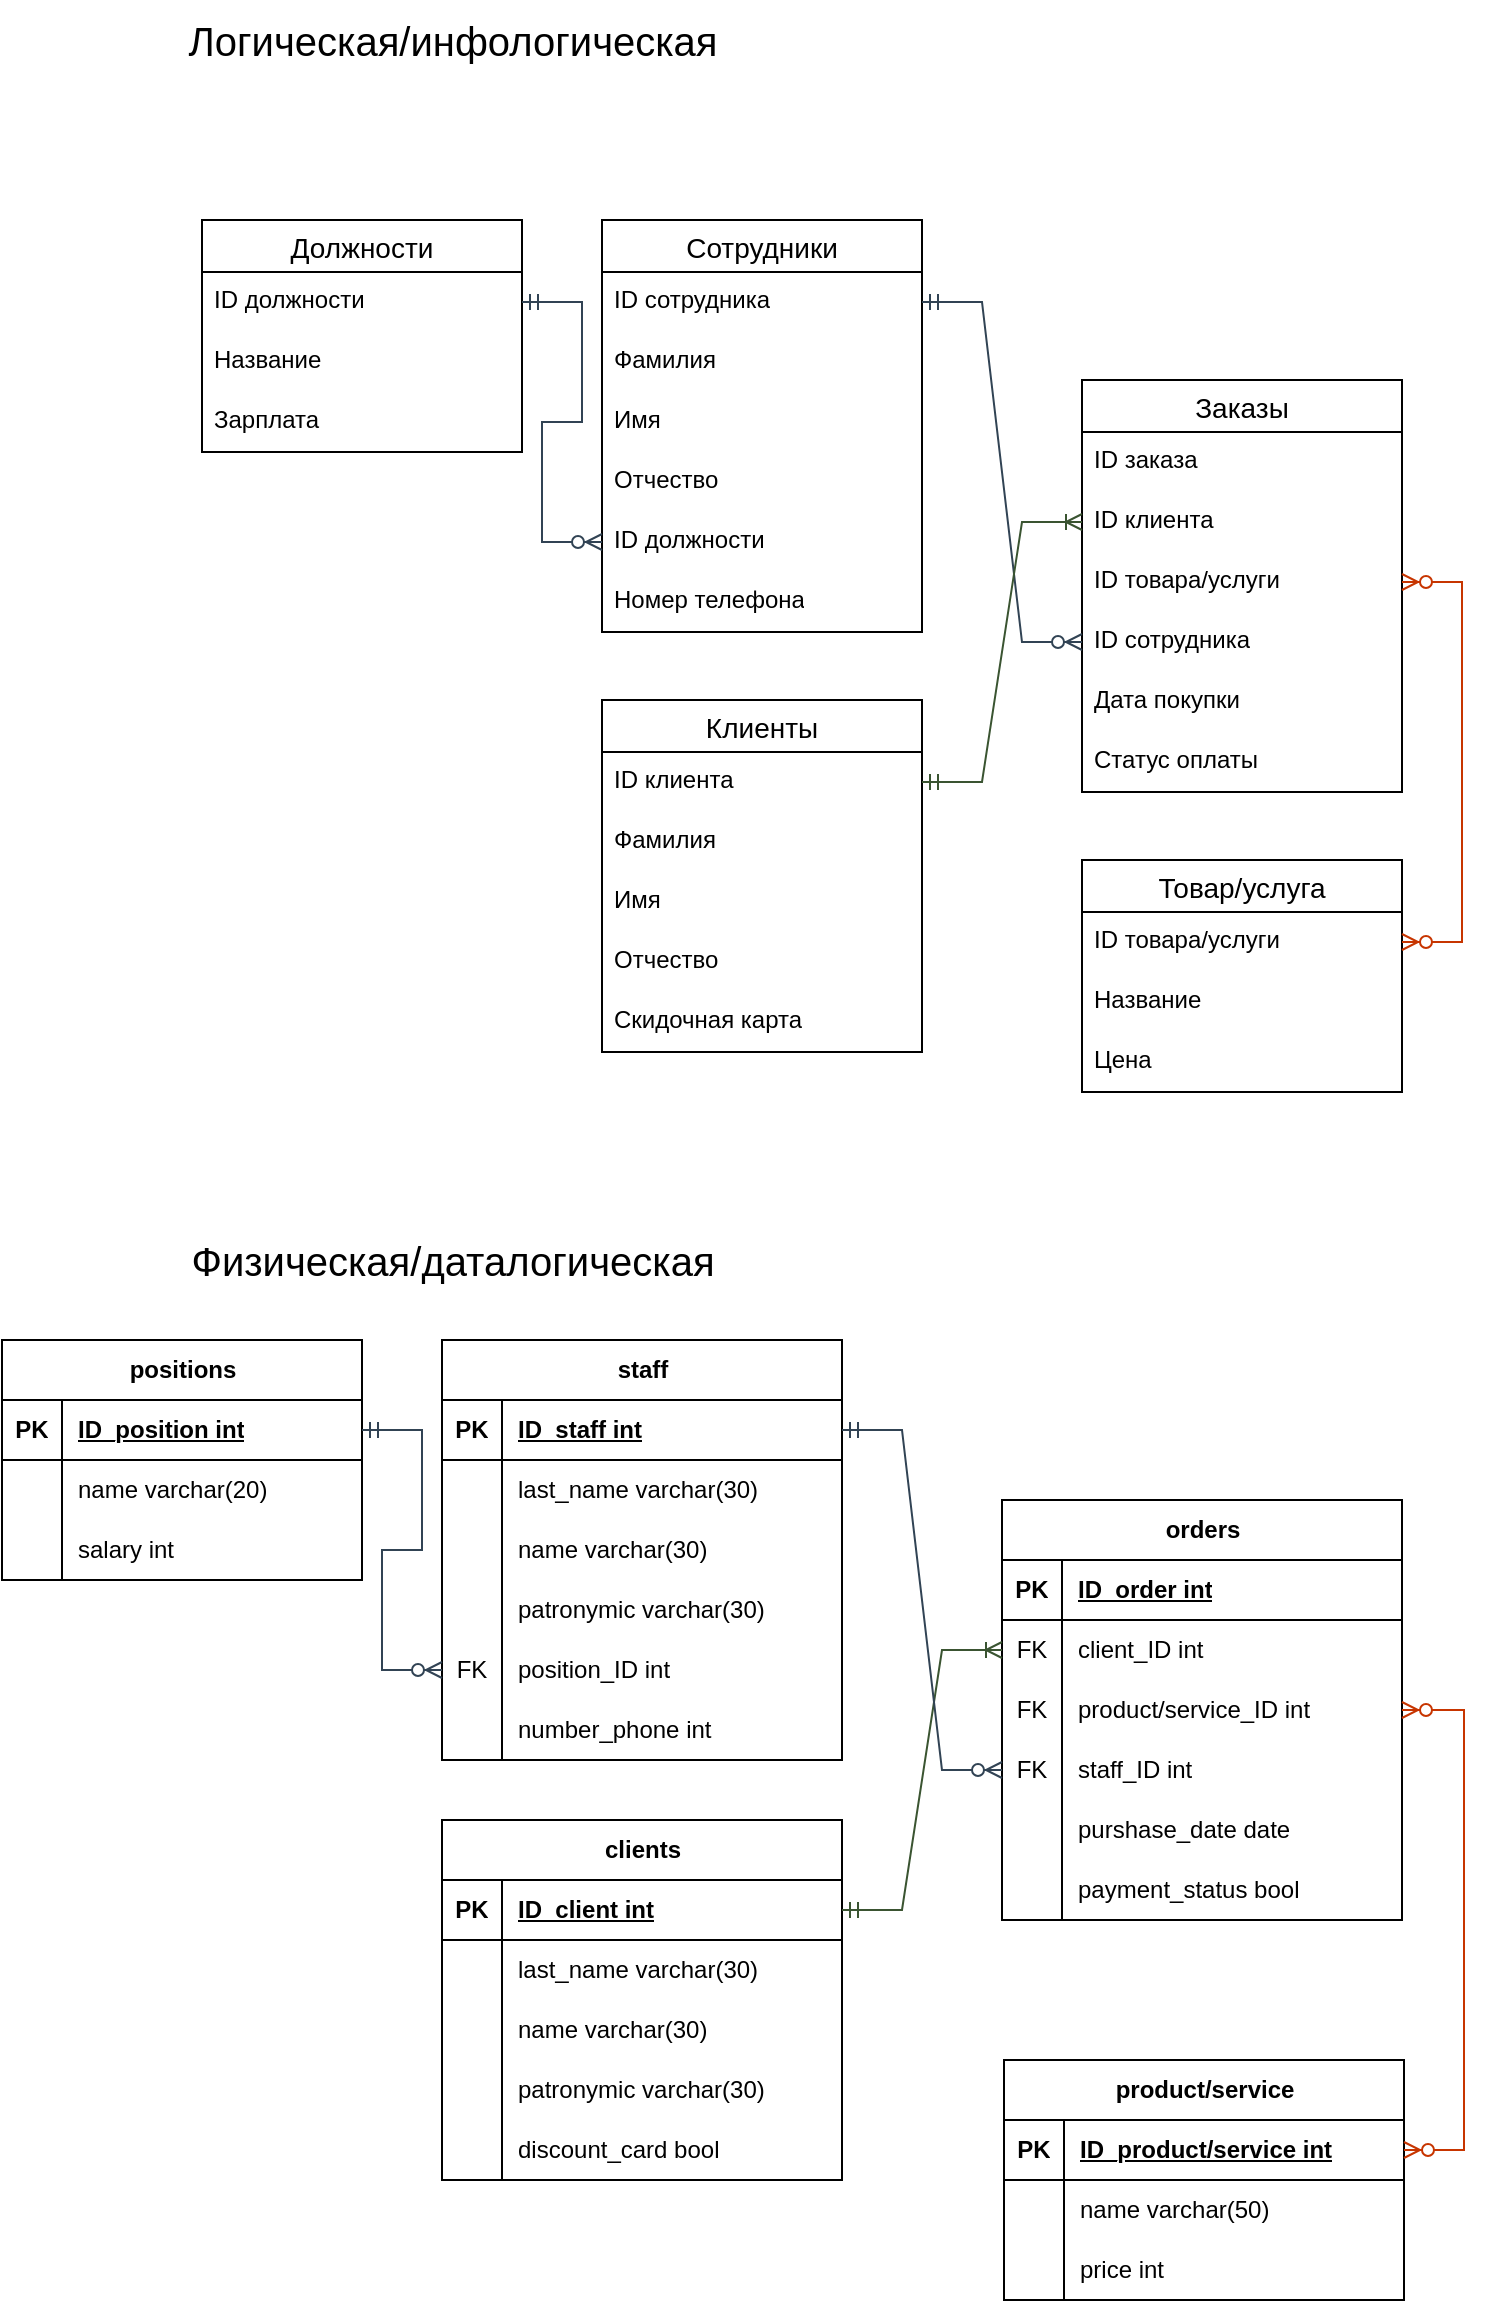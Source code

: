 <mxfile version="24.7.16">
  <diagram name="Page-1" id="aknqUPTrPCnCnSEEuUNC">
    <mxGraphModel dx="1584" dy="921" grid="1" gridSize="10" guides="1" tooltips="1" connect="1" arrows="1" fold="1" page="1" pageScale="1" pageWidth="850" pageHeight="1100" math="0" shadow="0">
      <root>
        <mxCell id="0" />
        <mxCell id="1" parent="0" />
        <mxCell id="eR3yb5-ymjAEDvF0LdHP-2" value="Логическая/инфологическая" style="text;html=1;align=center;verticalAlign=middle;resizable=0;points=[];autosize=1;strokeColor=none;fillColor=none;fontSize=20;" vertex="1" parent="1">
          <mxGeometry x="700" y="50" width="290" height="40" as="geometry" />
        </mxCell>
        <mxCell id="eR3yb5-ymjAEDvF0LdHP-8" value="Товар/услуга" style="swimlane;fontStyle=0;childLayout=stackLayout;horizontal=1;startSize=26;horizontalStack=0;resizeParent=1;resizeParentMax=0;resizeLast=0;collapsible=1;marginBottom=0;align=center;fontSize=14;" vertex="1" parent="1">
          <mxGeometry x="1160" y="480" width="160" height="116" as="geometry" />
        </mxCell>
        <mxCell id="eR3yb5-ymjAEDvF0LdHP-9" value="ID товара/услуги" style="text;strokeColor=none;fillColor=none;spacingLeft=4;spacingRight=4;overflow=hidden;rotatable=0;points=[[0,0.5],[1,0.5]];portConstraint=eastwest;fontSize=12;whiteSpace=wrap;html=1;" vertex="1" parent="eR3yb5-ymjAEDvF0LdHP-8">
          <mxGeometry y="26" width="160" height="30" as="geometry" />
        </mxCell>
        <mxCell id="eR3yb5-ymjAEDvF0LdHP-10" value="Название" style="text;strokeColor=none;fillColor=none;spacingLeft=4;spacingRight=4;overflow=hidden;rotatable=0;points=[[0,0.5],[1,0.5]];portConstraint=eastwest;fontSize=12;whiteSpace=wrap;html=1;" vertex="1" parent="eR3yb5-ymjAEDvF0LdHP-8">
          <mxGeometry y="56" width="160" height="30" as="geometry" />
        </mxCell>
        <mxCell id="eR3yb5-ymjAEDvF0LdHP-160" value="Цена" style="text;strokeColor=none;fillColor=none;spacingLeft=4;spacingRight=4;overflow=hidden;rotatable=0;points=[[0,0.5],[1,0.5]];portConstraint=eastwest;fontSize=12;whiteSpace=wrap;html=1;" vertex="1" parent="eR3yb5-ymjAEDvF0LdHP-8">
          <mxGeometry y="86" width="160" height="30" as="geometry" />
        </mxCell>
        <mxCell id="eR3yb5-ymjAEDvF0LdHP-14" value="Должности" style="swimlane;fontStyle=0;childLayout=stackLayout;horizontal=1;startSize=26;horizontalStack=0;resizeParent=1;resizeParentMax=0;resizeLast=0;collapsible=1;marginBottom=0;align=center;fontSize=14;" vertex="1" parent="1">
          <mxGeometry x="720" y="160" width="160" height="116" as="geometry" />
        </mxCell>
        <mxCell id="eR3yb5-ymjAEDvF0LdHP-15" value="ID должности" style="text;strokeColor=none;fillColor=none;spacingLeft=4;spacingRight=4;overflow=hidden;rotatable=0;points=[[0,0.5],[1,0.5]];portConstraint=eastwest;fontSize=12;whiteSpace=wrap;html=1;" vertex="1" parent="eR3yb5-ymjAEDvF0LdHP-14">
          <mxGeometry y="26" width="160" height="30" as="geometry" />
        </mxCell>
        <mxCell id="eR3yb5-ymjAEDvF0LdHP-16" value="Название" style="text;strokeColor=none;fillColor=none;spacingLeft=4;spacingRight=4;overflow=hidden;rotatable=0;points=[[0,0.5],[1,0.5]];portConstraint=eastwest;fontSize=12;whiteSpace=wrap;html=1;" vertex="1" parent="eR3yb5-ymjAEDvF0LdHP-14">
          <mxGeometry y="56" width="160" height="30" as="geometry" />
        </mxCell>
        <mxCell id="eR3yb5-ymjAEDvF0LdHP-17" value="Зарплата" style="text;strokeColor=none;fillColor=none;spacingLeft=4;spacingRight=4;overflow=hidden;rotatable=0;points=[[0,0.5],[1,0.5]];portConstraint=eastwest;fontSize=12;whiteSpace=wrap;html=1;" vertex="1" parent="eR3yb5-ymjAEDvF0LdHP-14">
          <mxGeometry y="86" width="160" height="30" as="geometry" />
        </mxCell>
        <mxCell id="eR3yb5-ymjAEDvF0LdHP-23" value="Сотрудники" style="swimlane;fontStyle=0;childLayout=stackLayout;horizontal=1;startSize=26;horizontalStack=0;resizeParent=1;resizeParentMax=0;resizeLast=0;collapsible=1;marginBottom=0;align=center;fontSize=14;" vertex="1" parent="1">
          <mxGeometry x="920" y="160" width="160" height="206" as="geometry" />
        </mxCell>
        <mxCell id="eR3yb5-ymjAEDvF0LdHP-24" value="ID сотрудника" style="text;strokeColor=none;fillColor=none;spacingLeft=4;spacingRight=4;overflow=hidden;rotatable=0;points=[[0,0.5],[1,0.5]];portConstraint=eastwest;fontSize=12;whiteSpace=wrap;html=1;" vertex="1" parent="eR3yb5-ymjAEDvF0LdHP-23">
          <mxGeometry y="26" width="160" height="30" as="geometry" />
        </mxCell>
        <mxCell id="eR3yb5-ymjAEDvF0LdHP-25" value="Фамилия" style="text;strokeColor=none;fillColor=none;spacingLeft=4;spacingRight=4;overflow=hidden;rotatable=0;points=[[0,0.5],[1,0.5]];portConstraint=eastwest;fontSize=12;whiteSpace=wrap;html=1;" vertex="1" parent="eR3yb5-ymjAEDvF0LdHP-23">
          <mxGeometry y="56" width="160" height="30" as="geometry" />
        </mxCell>
        <mxCell id="eR3yb5-ymjAEDvF0LdHP-26" value="Имя" style="text;strokeColor=none;fillColor=none;spacingLeft=4;spacingRight=4;overflow=hidden;rotatable=0;points=[[0,0.5],[1,0.5]];portConstraint=eastwest;fontSize=12;whiteSpace=wrap;html=1;" vertex="1" parent="eR3yb5-ymjAEDvF0LdHP-23">
          <mxGeometry y="86" width="160" height="30" as="geometry" />
        </mxCell>
        <mxCell id="eR3yb5-ymjAEDvF0LdHP-27" value="Отчество" style="text;strokeColor=none;fillColor=none;spacingLeft=4;spacingRight=4;overflow=hidden;rotatable=0;points=[[0,0.5],[1,0.5]];portConstraint=eastwest;fontSize=12;whiteSpace=wrap;html=1;" vertex="1" parent="eR3yb5-ymjAEDvF0LdHP-23">
          <mxGeometry y="116" width="160" height="30" as="geometry" />
        </mxCell>
        <mxCell id="eR3yb5-ymjAEDvF0LdHP-28" value="ID должности" style="text;strokeColor=none;fillColor=none;spacingLeft=4;spacingRight=4;overflow=hidden;rotatable=0;points=[[0,0.5],[1,0.5]];portConstraint=eastwest;fontSize=12;whiteSpace=wrap;html=1;" vertex="1" parent="eR3yb5-ymjAEDvF0LdHP-23">
          <mxGeometry y="146" width="160" height="30" as="geometry" />
        </mxCell>
        <mxCell id="eR3yb5-ymjAEDvF0LdHP-158" value="Номер телефона" style="text;strokeColor=none;fillColor=none;spacingLeft=4;spacingRight=4;overflow=hidden;rotatable=0;points=[[0,0.5],[1,0.5]];portConstraint=eastwest;fontSize=12;whiteSpace=wrap;html=1;" vertex="1" parent="eR3yb5-ymjAEDvF0LdHP-23">
          <mxGeometry y="176" width="160" height="30" as="geometry" />
        </mxCell>
        <mxCell id="eR3yb5-ymjAEDvF0LdHP-29" value="" style="edgeStyle=entityRelationEdgeStyle;fontSize=12;html=1;endArrow=ERzeroToMany;startArrow=ERmandOne;rounded=0;exitX=1;exitY=0.5;exitDx=0;exitDy=0;fillColor=#647687;strokeColor=#314354;" edge="1" parent="1" source="eR3yb5-ymjAEDvF0LdHP-15" target="eR3yb5-ymjAEDvF0LdHP-28">
          <mxGeometry width="100" height="100" relative="1" as="geometry">
            <mxPoint x="510" y="360" as="sourcePoint" />
            <mxPoint x="610" y="260" as="targetPoint" />
          </mxGeometry>
        </mxCell>
        <mxCell id="eR3yb5-ymjAEDvF0LdHP-30" value="Клиенты" style="swimlane;fontStyle=0;childLayout=stackLayout;horizontal=1;startSize=26;horizontalStack=0;resizeParent=1;resizeParentMax=0;resizeLast=0;collapsible=1;marginBottom=0;align=center;fontSize=14;" vertex="1" parent="1">
          <mxGeometry x="920" y="400" width="160" height="176" as="geometry" />
        </mxCell>
        <mxCell id="eR3yb5-ymjAEDvF0LdHP-31" value="ID клиента" style="text;strokeColor=none;fillColor=none;spacingLeft=4;spacingRight=4;overflow=hidden;rotatable=0;points=[[0,0.5],[1,0.5]];portConstraint=eastwest;fontSize=12;whiteSpace=wrap;html=1;" vertex="1" parent="eR3yb5-ymjAEDvF0LdHP-30">
          <mxGeometry y="26" width="160" height="30" as="geometry" />
        </mxCell>
        <mxCell id="eR3yb5-ymjAEDvF0LdHP-32" value="Фамилия" style="text;strokeColor=none;fillColor=none;spacingLeft=4;spacingRight=4;overflow=hidden;rotatable=0;points=[[0,0.5],[1,0.5]];portConstraint=eastwest;fontSize=12;whiteSpace=wrap;html=1;" vertex="1" parent="eR3yb5-ymjAEDvF0LdHP-30">
          <mxGeometry y="56" width="160" height="30" as="geometry" />
        </mxCell>
        <mxCell id="eR3yb5-ymjAEDvF0LdHP-33" value="Имя" style="text;strokeColor=none;fillColor=none;spacingLeft=4;spacingRight=4;overflow=hidden;rotatable=0;points=[[0,0.5],[1,0.5]];portConstraint=eastwest;fontSize=12;whiteSpace=wrap;html=1;" vertex="1" parent="eR3yb5-ymjAEDvF0LdHP-30">
          <mxGeometry y="86" width="160" height="30" as="geometry" />
        </mxCell>
        <mxCell id="eR3yb5-ymjAEDvF0LdHP-34" value="Отчество" style="text;strokeColor=none;fillColor=none;spacingLeft=4;spacingRight=4;overflow=hidden;rotatable=0;points=[[0,0.5],[1,0.5]];portConstraint=eastwest;fontSize=12;whiteSpace=wrap;html=1;" vertex="1" parent="eR3yb5-ymjAEDvF0LdHP-30">
          <mxGeometry y="116" width="160" height="30" as="geometry" />
        </mxCell>
        <mxCell id="eR3yb5-ymjAEDvF0LdHP-36" value="Скидочная карта" style="text;strokeColor=none;fillColor=none;spacingLeft=4;spacingRight=4;overflow=hidden;rotatable=0;points=[[0,0.5],[1,0.5]];portConstraint=eastwest;fontSize=12;whiteSpace=wrap;html=1;" vertex="1" parent="eR3yb5-ymjAEDvF0LdHP-30">
          <mxGeometry y="146" width="160" height="30" as="geometry" />
        </mxCell>
        <mxCell id="eR3yb5-ymjAEDvF0LdHP-38" value="Заказы" style="swimlane;fontStyle=0;childLayout=stackLayout;horizontal=1;startSize=26;horizontalStack=0;resizeParent=1;resizeParentMax=0;resizeLast=0;collapsible=1;marginBottom=0;align=center;fontSize=14;" vertex="1" parent="1">
          <mxGeometry x="1160" y="240" width="160" height="206" as="geometry" />
        </mxCell>
        <mxCell id="eR3yb5-ymjAEDvF0LdHP-39" value="ID заказа" style="text;strokeColor=none;fillColor=none;spacingLeft=4;spacingRight=4;overflow=hidden;rotatable=0;points=[[0,0.5],[1,0.5]];portConstraint=eastwest;fontSize=12;whiteSpace=wrap;html=1;" vertex="1" parent="eR3yb5-ymjAEDvF0LdHP-38">
          <mxGeometry y="26" width="160" height="30" as="geometry" />
        </mxCell>
        <mxCell id="eR3yb5-ymjAEDvF0LdHP-44" value="ID клиента" style="text;strokeColor=none;fillColor=none;spacingLeft=4;spacingRight=4;overflow=hidden;rotatable=0;points=[[0,0.5],[1,0.5]];portConstraint=eastwest;fontSize=12;whiteSpace=wrap;html=1;" vertex="1" parent="eR3yb5-ymjAEDvF0LdHP-38">
          <mxGeometry y="56" width="160" height="30" as="geometry" />
        </mxCell>
        <mxCell id="eR3yb5-ymjAEDvF0LdHP-40" value="ID товара/услуги" style="text;strokeColor=none;fillColor=none;spacingLeft=4;spacingRight=4;overflow=hidden;rotatable=0;points=[[0,0.5],[1,0.5]];portConstraint=eastwest;fontSize=12;whiteSpace=wrap;html=1;" vertex="1" parent="eR3yb5-ymjAEDvF0LdHP-38">
          <mxGeometry y="86" width="160" height="30" as="geometry" />
        </mxCell>
        <mxCell id="eR3yb5-ymjAEDvF0LdHP-43" value="ID сотрудника" style="text;strokeColor=none;fillColor=none;spacingLeft=4;spacingRight=4;overflow=hidden;rotatable=0;points=[[0,0.5],[1,0.5]];portConstraint=eastwest;fontSize=12;whiteSpace=wrap;html=1;" vertex="1" parent="eR3yb5-ymjAEDvF0LdHP-38">
          <mxGeometry y="116" width="160" height="30" as="geometry" />
        </mxCell>
        <mxCell id="eR3yb5-ymjAEDvF0LdHP-42" value="Дата покупки" style="text;strokeColor=none;fillColor=none;spacingLeft=4;spacingRight=4;overflow=hidden;rotatable=0;points=[[0,0.5],[1,0.5]];portConstraint=eastwest;fontSize=12;whiteSpace=wrap;html=1;" vertex="1" parent="eR3yb5-ymjAEDvF0LdHP-38">
          <mxGeometry y="146" width="160" height="30" as="geometry" />
        </mxCell>
        <mxCell id="eR3yb5-ymjAEDvF0LdHP-159" value="Статус оплаты" style="text;strokeColor=none;fillColor=none;spacingLeft=4;spacingRight=4;overflow=hidden;rotatable=0;points=[[0,0.5],[1,0.5]];portConstraint=eastwest;fontSize=12;whiteSpace=wrap;html=1;" vertex="1" parent="eR3yb5-ymjAEDvF0LdHP-38">
          <mxGeometry y="176" width="160" height="30" as="geometry" />
        </mxCell>
        <mxCell id="eR3yb5-ymjAEDvF0LdHP-45" value="" style="edgeStyle=entityRelationEdgeStyle;fontSize=12;html=1;endArrow=ERzeroToMany;startArrow=ERmandOne;rounded=0;fillColor=#647687;strokeColor=#314354;" edge="1" parent="1" source="eR3yb5-ymjAEDvF0LdHP-24" target="eR3yb5-ymjAEDvF0LdHP-43">
          <mxGeometry width="100" height="100" relative="1" as="geometry">
            <mxPoint x="750" y="230" as="sourcePoint" />
            <mxPoint x="810" y="290" as="targetPoint" />
          </mxGeometry>
        </mxCell>
        <mxCell id="eR3yb5-ymjAEDvF0LdHP-54" value="" style="edgeStyle=entityRelationEdgeStyle;fontSize=12;html=1;endArrow=ERoneToMany;startArrow=ERmandOne;rounded=0;fillColor=#6d8764;strokeColor=#3A5431;" edge="1" parent="1" source="eR3yb5-ymjAEDvF0LdHP-31" target="eR3yb5-ymjAEDvF0LdHP-44">
          <mxGeometry width="100" height="100" relative="1" as="geometry">
            <mxPoint x="1020" y="450" as="sourcePoint" />
            <mxPoint x="1130" y="360" as="targetPoint" />
            <Array as="points">
              <mxPoint x="1080" y="440" />
              <mxPoint x="1070" y="400" />
              <mxPoint x="1060" y="410" />
            </Array>
          </mxGeometry>
        </mxCell>
        <mxCell id="eR3yb5-ymjAEDvF0LdHP-55" value="" style="edgeStyle=entityRelationEdgeStyle;fontSize=12;html=1;endArrow=ERzeroToMany;endFill=1;startArrow=ERzeroToMany;rounded=0;fillColor=#fa6800;strokeColor=#C73500;" edge="1" parent="1" source="eR3yb5-ymjAEDvF0LdHP-9" target="eR3yb5-ymjAEDvF0LdHP-40">
          <mxGeometry width="100" height="100" relative="1" as="geometry">
            <mxPoint x="1280" y="436" as="sourcePoint" />
            <mxPoint x="1380" y="336" as="targetPoint" />
          </mxGeometry>
        </mxCell>
        <mxCell id="eR3yb5-ymjAEDvF0LdHP-56" value="Физическая/даталогическая" style="text;html=1;align=center;verticalAlign=middle;resizable=0;points=[];autosize=1;strokeColor=none;fillColor=none;fontSize=20;" vertex="1" parent="1">
          <mxGeometry x="700" y="660" width="290" height="40" as="geometry" />
        </mxCell>
        <mxCell id="eR3yb5-ymjAEDvF0LdHP-57" value="orders" style="shape=table;startSize=30;container=1;collapsible=1;childLayout=tableLayout;fixedRows=1;rowLines=0;fontStyle=1;align=center;resizeLast=1;html=1;" vertex="1" parent="1">
          <mxGeometry x="1120" y="800" width="200" height="210" as="geometry" />
        </mxCell>
        <mxCell id="eR3yb5-ymjAEDvF0LdHP-58" value="" style="shape=tableRow;horizontal=0;startSize=0;swimlaneHead=0;swimlaneBody=0;fillColor=none;collapsible=0;dropTarget=0;points=[[0,0.5],[1,0.5]];portConstraint=eastwest;top=0;left=0;right=0;bottom=1;" vertex="1" parent="eR3yb5-ymjAEDvF0LdHP-57">
          <mxGeometry y="30" width="200" height="30" as="geometry" />
        </mxCell>
        <mxCell id="eR3yb5-ymjAEDvF0LdHP-59" value="PK" style="shape=partialRectangle;connectable=0;fillColor=none;top=0;left=0;bottom=0;right=0;fontStyle=1;overflow=hidden;whiteSpace=wrap;html=1;" vertex="1" parent="eR3yb5-ymjAEDvF0LdHP-58">
          <mxGeometry width="30" height="30" as="geometry">
            <mxRectangle width="30" height="30" as="alternateBounds" />
          </mxGeometry>
        </mxCell>
        <mxCell id="eR3yb5-ymjAEDvF0LdHP-60" value="ID_order int" style="shape=partialRectangle;connectable=0;fillColor=none;top=0;left=0;bottom=0;right=0;align=left;spacingLeft=6;fontStyle=5;overflow=hidden;whiteSpace=wrap;html=1;" vertex="1" parent="eR3yb5-ymjAEDvF0LdHP-58">
          <mxGeometry x="30" width="170" height="30" as="geometry">
            <mxRectangle width="170" height="30" as="alternateBounds" />
          </mxGeometry>
        </mxCell>
        <mxCell id="eR3yb5-ymjAEDvF0LdHP-61" value="" style="shape=tableRow;horizontal=0;startSize=0;swimlaneHead=0;swimlaneBody=0;fillColor=none;collapsible=0;dropTarget=0;points=[[0,0.5],[1,0.5]];portConstraint=eastwest;top=0;left=0;right=0;bottom=0;" vertex="1" parent="eR3yb5-ymjAEDvF0LdHP-57">
          <mxGeometry y="60" width="200" height="30" as="geometry" />
        </mxCell>
        <mxCell id="eR3yb5-ymjAEDvF0LdHP-62" value="FK" style="shape=partialRectangle;connectable=0;fillColor=none;top=0;left=0;bottom=0;right=0;editable=1;overflow=hidden;whiteSpace=wrap;html=1;" vertex="1" parent="eR3yb5-ymjAEDvF0LdHP-61">
          <mxGeometry width="30" height="30" as="geometry">
            <mxRectangle width="30" height="30" as="alternateBounds" />
          </mxGeometry>
        </mxCell>
        <mxCell id="eR3yb5-ymjAEDvF0LdHP-63" value="client_ID int" style="shape=partialRectangle;connectable=0;fillColor=none;top=0;left=0;bottom=0;right=0;align=left;spacingLeft=6;overflow=hidden;whiteSpace=wrap;html=1;" vertex="1" parent="eR3yb5-ymjAEDvF0LdHP-61">
          <mxGeometry x="30" width="170" height="30" as="geometry">
            <mxRectangle width="170" height="30" as="alternateBounds" />
          </mxGeometry>
        </mxCell>
        <mxCell id="eR3yb5-ymjAEDvF0LdHP-76" value="" style="shape=tableRow;horizontal=0;startSize=0;swimlaneHead=0;swimlaneBody=0;fillColor=none;collapsible=0;dropTarget=0;points=[[0,0.5],[1,0.5]];portConstraint=eastwest;top=0;left=0;right=0;bottom=0;" vertex="1" parent="eR3yb5-ymjAEDvF0LdHP-57">
          <mxGeometry y="90" width="200" height="30" as="geometry" />
        </mxCell>
        <mxCell id="eR3yb5-ymjAEDvF0LdHP-77" value="FK" style="shape=partialRectangle;connectable=0;fillColor=none;top=0;left=0;bottom=0;right=0;editable=1;overflow=hidden;whiteSpace=wrap;html=1;" vertex="1" parent="eR3yb5-ymjAEDvF0LdHP-76">
          <mxGeometry width="30" height="30" as="geometry">
            <mxRectangle width="30" height="30" as="alternateBounds" />
          </mxGeometry>
        </mxCell>
        <mxCell id="eR3yb5-ymjAEDvF0LdHP-78" value="product/service_ID int" style="shape=partialRectangle;connectable=0;fillColor=none;top=0;left=0;bottom=0;right=0;align=left;spacingLeft=6;overflow=hidden;whiteSpace=wrap;html=1;" vertex="1" parent="eR3yb5-ymjAEDvF0LdHP-76">
          <mxGeometry x="30" width="170" height="30" as="geometry">
            <mxRectangle width="170" height="30" as="alternateBounds" />
          </mxGeometry>
        </mxCell>
        <mxCell id="eR3yb5-ymjAEDvF0LdHP-64" value="" style="shape=tableRow;horizontal=0;startSize=0;swimlaneHead=0;swimlaneBody=0;fillColor=none;collapsible=0;dropTarget=0;points=[[0,0.5],[1,0.5]];portConstraint=eastwest;top=0;left=0;right=0;bottom=0;" vertex="1" parent="eR3yb5-ymjAEDvF0LdHP-57">
          <mxGeometry y="120" width="200" height="30" as="geometry" />
        </mxCell>
        <mxCell id="eR3yb5-ymjAEDvF0LdHP-65" value="FK" style="shape=partialRectangle;connectable=0;fillColor=none;top=0;left=0;bottom=0;right=0;editable=1;overflow=hidden;whiteSpace=wrap;html=1;" vertex="1" parent="eR3yb5-ymjAEDvF0LdHP-64">
          <mxGeometry width="30" height="30" as="geometry">
            <mxRectangle width="30" height="30" as="alternateBounds" />
          </mxGeometry>
        </mxCell>
        <mxCell id="eR3yb5-ymjAEDvF0LdHP-66" value="staff_ID int" style="shape=partialRectangle;connectable=0;fillColor=none;top=0;left=0;bottom=0;right=0;align=left;spacingLeft=6;overflow=hidden;whiteSpace=wrap;html=1;" vertex="1" parent="eR3yb5-ymjAEDvF0LdHP-64">
          <mxGeometry x="30" width="170" height="30" as="geometry">
            <mxRectangle width="170" height="30" as="alternateBounds" />
          </mxGeometry>
        </mxCell>
        <mxCell id="eR3yb5-ymjAEDvF0LdHP-67" value="" style="shape=tableRow;horizontal=0;startSize=0;swimlaneHead=0;swimlaneBody=0;fillColor=none;collapsible=0;dropTarget=0;points=[[0,0.5],[1,0.5]];portConstraint=eastwest;top=0;left=0;right=0;bottom=0;" vertex="1" parent="eR3yb5-ymjAEDvF0LdHP-57">
          <mxGeometry y="150" width="200" height="30" as="geometry" />
        </mxCell>
        <mxCell id="eR3yb5-ymjAEDvF0LdHP-68" value="" style="shape=partialRectangle;connectable=0;fillColor=none;top=0;left=0;bottom=0;right=0;editable=1;overflow=hidden;whiteSpace=wrap;html=1;" vertex="1" parent="eR3yb5-ymjAEDvF0LdHP-67">
          <mxGeometry width="30" height="30" as="geometry">
            <mxRectangle width="30" height="30" as="alternateBounds" />
          </mxGeometry>
        </mxCell>
        <mxCell id="eR3yb5-ymjAEDvF0LdHP-69" value="purshase_date date" style="shape=partialRectangle;connectable=0;fillColor=none;top=0;left=0;bottom=0;right=0;align=left;spacingLeft=6;overflow=hidden;whiteSpace=wrap;html=1;" vertex="1" parent="eR3yb5-ymjAEDvF0LdHP-67">
          <mxGeometry x="30" width="170" height="30" as="geometry">
            <mxRectangle width="170" height="30" as="alternateBounds" />
          </mxGeometry>
        </mxCell>
        <mxCell id="eR3yb5-ymjAEDvF0LdHP-70" value="" style="shape=tableRow;horizontal=0;startSize=0;swimlaneHead=0;swimlaneBody=0;fillColor=none;collapsible=0;dropTarget=0;points=[[0,0.5],[1,0.5]];portConstraint=eastwest;top=0;left=0;right=0;bottom=0;" vertex="1" parent="eR3yb5-ymjAEDvF0LdHP-57">
          <mxGeometry y="180" width="200" height="30" as="geometry" />
        </mxCell>
        <mxCell id="eR3yb5-ymjAEDvF0LdHP-71" value="" style="shape=partialRectangle;connectable=0;fillColor=none;top=0;left=0;bottom=0;right=0;editable=1;overflow=hidden;whiteSpace=wrap;html=1;" vertex="1" parent="eR3yb5-ymjAEDvF0LdHP-70">
          <mxGeometry width="30" height="30" as="geometry">
            <mxRectangle width="30" height="30" as="alternateBounds" />
          </mxGeometry>
        </mxCell>
        <mxCell id="eR3yb5-ymjAEDvF0LdHP-72" value="payment_status bool" style="shape=partialRectangle;connectable=0;fillColor=none;top=0;left=0;bottom=0;right=0;align=left;spacingLeft=6;overflow=hidden;whiteSpace=wrap;html=1;" vertex="1" parent="eR3yb5-ymjAEDvF0LdHP-70">
          <mxGeometry x="30" width="170" height="30" as="geometry">
            <mxRectangle width="170" height="30" as="alternateBounds" />
          </mxGeometry>
        </mxCell>
        <mxCell id="eR3yb5-ymjAEDvF0LdHP-79" value="product/service" style="shape=table;startSize=30;container=1;collapsible=1;childLayout=tableLayout;fixedRows=1;rowLines=0;fontStyle=1;align=center;resizeLast=1;html=1;" vertex="1" parent="1">
          <mxGeometry x="1121" y="1080" width="200" height="120" as="geometry" />
        </mxCell>
        <mxCell id="eR3yb5-ymjAEDvF0LdHP-80" value="" style="shape=tableRow;horizontal=0;startSize=0;swimlaneHead=0;swimlaneBody=0;fillColor=none;collapsible=0;dropTarget=0;points=[[0,0.5],[1,0.5]];portConstraint=eastwest;top=0;left=0;right=0;bottom=1;" vertex="1" parent="eR3yb5-ymjAEDvF0LdHP-79">
          <mxGeometry y="30" width="200" height="30" as="geometry" />
        </mxCell>
        <mxCell id="eR3yb5-ymjAEDvF0LdHP-81" value="PK" style="shape=partialRectangle;connectable=0;fillColor=none;top=0;left=0;bottom=0;right=0;fontStyle=1;overflow=hidden;whiteSpace=wrap;html=1;" vertex="1" parent="eR3yb5-ymjAEDvF0LdHP-80">
          <mxGeometry width="30" height="30" as="geometry">
            <mxRectangle width="30" height="30" as="alternateBounds" />
          </mxGeometry>
        </mxCell>
        <mxCell id="eR3yb5-ymjAEDvF0LdHP-82" value="ID_product/service int" style="shape=partialRectangle;connectable=0;fillColor=none;top=0;left=0;bottom=0;right=0;align=left;spacingLeft=6;fontStyle=5;overflow=hidden;whiteSpace=wrap;html=1;" vertex="1" parent="eR3yb5-ymjAEDvF0LdHP-80">
          <mxGeometry x="30" width="170" height="30" as="geometry">
            <mxRectangle width="170" height="30" as="alternateBounds" />
          </mxGeometry>
        </mxCell>
        <mxCell id="eR3yb5-ymjAEDvF0LdHP-83" value="" style="shape=tableRow;horizontal=0;startSize=0;swimlaneHead=0;swimlaneBody=0;fillColor=none;collapsible=0;dropTarget=0;points=[[0,0.5],[1,0.5]];portConstraint=eastwest;top=0;left=0;right=0;bottom=0;" vertex="1" parent="eR3yb5-ymjAEDvF0LdHP-79">
          <mxGeometry y="60" width="200" height="30" as="geometry" />
        </mxCell>
        <mxCell id="eR3yb5-ymjAEDvF0LdHP-84" value="" style="shape=partialRectangle;connectable=0;fillColor=none;top=0;left=0;bottom=0;right=0;editable=1;overflow=hidden;whiteSpace=wrap;html=1;" vertex="1" parent="eR3yb5-ymjAEDvF0LdHP-83">
          <mxGeometry width="30" height="30" as="geometry">
            <mxRectangle width="30" height="30" as="alternateBounds" />
          </mxGeometry>
        </mxCell>
        <mxCell id="eR3yb5-ymjAEDvF0LdHP-85" value="name varchar(50)" style="shape=partialRectangle;connectable=0;fillColor=none;top=0;left=0;bottom=0;right=0;align=left;spacingLeft=6;overflow=hidden;whiteSpace=wrap;html=1;" vertex="1" parent="eR3yb5-ymjAEDvF0LdHP-83">
          <mxGeometry x="30" width="170" height="30" as="geometry">
            <mxRectangle width="170" height="30" as="alternateBounds" />
          </mxGeometry>
        </mxCell>
        <mxCell id="eR3yb5-ymjAEDvF0LdHP-168" value="" style="shape=tableRow;horizontal=0;startSize=0;swimlaneHead=0;swimlaneBody=0;fillColor=none;collapsible=0;dropTarget=0;points=[[0,0.5],[1,0.5]];portConstraint=eastwest;top=0;left=0;right=0;bottom=0;" vertex="1" parent="eR3yb5-ymjAEDvF0LdHP-79">
          <mxGeometry y="90" width="200" height="30" as="geometry" />
        </mxCell>
        <mxCell id="eR3yb5-ymjAEDvF0LdHP-169" value="" style="shape=partialRectangle;connectable=0;fillColor=none;top=0;left=0;bottom=0;right=0;editable=1;overflow=hidden;whiteSpace=wrap;html=1;" vertex="1" parent="eR3yb5-ymjAEDvF0LdHP-168">
          <mxGeometry width="30" height="30" as="geometry">
            <mxRectangle width="30" height="30" as="alternateBounds" />
          </mxGeometry>
        </mxCell>
        <mxCell id="eR3yb5-ymjAEDvF0LdHP-170" value="price int" style="shape=partialRectangle;connectable=0;fillColor=none;top=0;left=0;bottom=0;right=0;align=left;spacingLeft=6;overflow=hidden;whiteSpace=wrap;html=1;" vertex="1" parent="eR3yb5-ymjAEDvF0LdHP-168">
          <mxGeometry x="30" width="170" height="30" as="geometry">
            <mxRectangle width="170" height="30" as="alternateBounds" />
          </mxGeometry>
        </mxCell>
        <mxCell id="eR3yb5-ymjAEDvF0LdHP-92" value="staff" style="shape=table;startSize=30;container=1;collapsible=1;childLayout=tableLayout;fixedRows=1;rowLines=0;fontStyle=1;align=center;resizeLast=1;html=1;" vertex="1" parent="1">
          <mxGeometry x="840" y="720" width="200" height="210" as="geometry" />
        </mxCell>
        <mxCell id="eR3yb5-ymjAEDvF0LdHP-93" value="" style="shape=tableRow;horizontal=0;startSize=0;swimlaneHead=0;swimlaneBody=0;fillColor=none;collapsible=0;dropTarget=0;points=[[0,0.5],[1,0.5]];portConstraint=eastwest;top=0;left=0;right=0;bottom=1;" vertex="1" parent="eR3yb5-ymjAEDvF0LdHP-92">
          <mxGeometry y="30" width="200" height="30" as="geometry" />
        </mxCell>
        <mxCell id="eR3yb5-ymjAEDvF0LdHP-94" value="PK" style="shape=partialRectangle;connectable=0;fillColor=none;top=0;left=0;bottom=0;right=0;fontStyle=1;overflow=hidden;whiteSpace=wrap;html=1;" vertex="1" parent="eR3yb5-ymjAEDvF0LdHP-93">
          <mxGeometry width="30" height="30" as="geometry">
            <mxRectangle width="30" height="30" as="alternateBounds" />
          </mxGeometry>
        </mxCell>
        <mxCell id="eR3yb5-ymjAEDvF0LdHP-95" value="ID_staff int" style="shape=partialRectangle;connectable=0;fillColor=none;top=0;left=0;bottom=0;right=0;align=left;spacingLeft=6;fontStyle=5;overflow=hidden;whiteSpace=wrap;html=1;" vertex="1" parent="eR3yb5-ymjAEDvF0LdHP-93">
          <mxGeometry x="30" width="170" height="30" as="geometry">
            <mxRectangle width="170" height="30" as="alternateBounds" />
          </mxGeometry>
        </mxCell>
        <mxCell id="eR3yb5-ymjAEDvF0LdHP-96" value="" style="shape=tableRow;horizontal=0;startSize=0;swimlaneHead=0;swimlaneBody=0;fillColor=none;collapsible=0;dropTarget=0;points=[[0,0.5],[1,0.5]];portConstraint=eastwest;top=0;left=0;right=0;bottom=0;" vertex="1" parent="eR3yb5-ymjAEDvF0LdHP-92">
          <mxGeometry y="60" width="200" height="30" as="geometry" />
        </mxCell>
        <mxCell id="eR3yb5-ymjAEDvF0LdHP-97" value="" style="shape=partialRectangle;connectable=0;fillColor=none;top=0;left=0;bottom=0;right=0;editable=1;overflow=hidden;whiteSpace=wrap;html=1;" vertex="1" parent="eR3yb5-ymjAEDvF0LdHP-96">
          <mxGeometry width="30" height="30" as="geometry">
            <mxRectangle width="30" height="30" as="alternateBounds" />
          </mxGeometry>
        </mxCell>
        <mxCell id="eR3yb5-ymjAEDvF0LdHP-98" value="last_name varchar(30)" style="shape=partialRectangle;connectable=0;fillColor=none;top=0;left=0;bottom=0;right=0;align=left;spacingLeft=6;overflow=hidden;whiteSpace=wrap;html=1;" vertex="1" parent="eR3yb5-ymjAEDvF0LdHP-96">
          <mxGeometry x="30" width="170" height="30" as="geometry">
            <mxRectangle width="170" height="30" as="alternateBounds" />
          </mxGeometry>
        </mxCell>
        <mxCell id="eR3yb5-ymjAEDvF0LdHP-99" value="" style="shape=tableRow;horizontal=0;startSize=0;swimlaneHead=0;swimlaneBody=0;fillColor=none;collapsible=0;dropTarget=0;points=[[0,0.5],[1,0.5]];portConstraint=eastwest;top=0;left=0;right=0;bottom=0;" vertex="1" parent="eR3yb5-ymjAEDvF0LdHP-92">
          <mxGeometry y="90" width="200" height="30" as="geometry" />
        </mxCell>
        <mxCell id="eR3yb5-ymjAEDvF0LdHP-100" value="" style="shape=partialRectangle;connectable=0;fillColor=none;top=0;left=0;bottom=0;right=0;editable=1;overflow=hidden;whiteSpace=wrap;html=1;" vertex="1" parent="eR3yb5-ymjAEDvF0LdHP-99">
          <mxGeometry width="30" height="30" as="geometry">
            <mxRectangle width="30" height="30" as="alternateBounds" />
          </mxGeometry>
        </mxCell>
        <mxCell id="eR3yb5-ymjAEDvF0LdHP-101" value="name varchar(30)" style="shape=partialRectangle;connectable=0;fillColor=none;top=0;left=0;bottom=0;right=0;align=left;spacingLeft=6;overflow=hidden;whiteSpace=wrap;html=1;" vertex="1" parent="eR3yb5-ymjAEDvF0LdHP-99">
          <mxGeometry x="30" width="170" height="30" as="geometry">
            <mxRectangle width="170" height="30" as="alternateBounds" />
          </mxGeometry>
        </mxCell>
        <mxCell id="eR3yb5-ymjAEDvF0LdHP-102" value="" style="shape=tableRow;horizontal=0;startSize=0;swimlaneHead=0;swimlaneBody=0;fillColor=none;collapsible=0;dropTarget=0;points=[[0,0.5],[1,0.5]];portConstraint=eastwest;top=0;left=0;right=0;bottom=0;" vertex="1" parent="eR3yb5-ymjAEDvF0LdHP-92">
          <mxGeometry y="120" width="200" height="30" as="geometry" />
        </mxCell>
        <mxCell id="eR3yb5-ymjAEDvF0LdHP-103" value="" style="shape=partialRectangle;connectable=0;fillColor=none;top=0;left=0;bottom=0;right=0;editable=1;overflow=hidden;whiteSpace=wrap;html=1;" vertex="1" parent="eR3yb5-ymjAEDvF0LdHP-102">
          <mxGeometry width="30" height="30" as="geometry">
            <mxRectangle width="30" height="30" as="alternateBounds" />
          </mxGeometry>
        </mxCell>
        <mxCell id="eR3yb5-ymjAEDvF0LdHP-104" value="patronymic varchar(30)" style="shape=partialRectangle;connectable=0;fillColor=none;top=0;left=0;bottom=0;right=0;align=left;spacingLeft=6;overflow=hidden;whiteSpace=wrap;html=1;" vertex="1" parent="eR3yb5-ymjAEDvF0LdHP-102">
          <mxGeometry x="30" width="170" height="30" as="geometry">
            <mxRectangle width="170" height="30" as="alternateBounds" />
          </mxGeometry>
        </mxCell>
        <mxCell id="eR3yb5-ymjAEDvF0LdHP-118" value="" style="shape=tableRow;horizontal=0;startSize=0;swimlaneHead=0;swimlaneBody=0;fillColor=none;collapsible=0;dropTarget=0;points=[[0,0.5],[1,0.5]];portConstraint=eastwest;top=0;left=0;right=0;bottom=0;" vertex="1" parent="eR3yb5-ymjAEDvF0LdHP-92">
          <mxGeometry y="150" width="200" height="30" as="geometry" />
        </mxCell>
        <mxCell id="eR3yb5-ymjAEDvF0LdHP-119" value="FK" style="shape=partialRectangle;connectable=0;fillColor=none;top=0;left=0;bottom=0;right=0;editable=1;overflow=hidden;whiteSpace=wrap;html=1;" vertex="1" parent="eR3yb5-ymjAEDvF0LdHP-118">
          <mxGeometry width="30" height="30" as="geometry">
            <mxRectangle width="30" height="30" as="alternateBounds" />
          </mxGeometry>
        </mxCell>
        <mxCell id="eR3yb5-ymjAEDvF0LdHP-120" value="position_ID int" style="shape=partialRectangle;connectable=0;fillColor=none;top=0;left=0;bottom=0;right=0;align=left;spacingLeft=6;overflow=hidden;whiteSpace=wrap;html=1;" vertex="1" parent="eR3yb5-ymjAEDvF0LdHP-118">
          <mxGeometry x="30" width="170" height="30" as="geometry">
            <mxRectangle width="170" height="30" as="alternateBounds" />
          </mxGeometry>
        </mxCell>
        <mxCell id="eR3yb5-ymjAEDvF0LdHP-171" value="" style="shape=tableRow;horizontal=0;startSize=0;swimlaneHead=0;swimlaneBody=0;fillColor=none;collapsible=0;dropTarget=0;points=[[0,0.5],[1,0.5]];portConstraint=eastwest;top=0;left=0;right=0;bottom=0;" vertex="1" parent="eR3yb5-ymjAEDvF0LdHP-92">
          <mxGeometry y="180" width="200" height="30" as="geometry" />
        </mxCell>
        <mxCell id="eR3yb5-ymjAEDvF0LdHP-172" value="" style="shape=partialRectangle;connectable=0;fillColor=none;top=0;left=0;bottom=0;right=0;editable=1;overflow=hidden;whiteSpace=wrap;html=1;" vertex="1" parent="eR3yb5-ymjAEDvF0LdHP-171">
          <mxGeometry width="30" height="30" as="geometry">
            <mxRectangle width="30" height="30" as="alternateBounds" />
          </mxGeometry>
        </mxCell>
        <mxCell id="eR3yb5-ymjAEDvF0LdHP-173" value="number_phone int" style="shape=partialRectangle;connectable=0;fillColor=none;top=0;left=0;bottom=0;right=0;align=left;spacingLeft=6;overflow=hidden;whiteSpace=wrap;html=1;" vertex="1" parent="eR3yb5-ymjAEDvF0LdHP-171">
          <mxGeometry x="30" width="170" height="30" as="geometry">
            <mxRectangle width="170" height="30" as="alternateBounds" />
          </mxGeometry>
        </mxCell>
        <mxCell id="eR3yb5-ymjAEDvF0LdHP-121" value="clients" style="shape=table;startSize=30;container=1;collapsible=1;childLayout=tableLayout;fixedRows=1;rowLines=0;fontStyle=1;align=center;resizeLast=1;html=1;" vertex="1" parent="1">
          <mxGeometry x="840" y="960" width="200" height="180" as="geometry" />
        </mxCell>
        <mxCell id="eR3yb5-ymjAEDvF0LdHP-122" value="" style="shape=tableRow;horizontal=0;startSize=0;swimlaneHead=0;swimlaneBody=0;fillColor=none;collapsible=0;dropTarget=0;points=[[0,0.5],[1,0.5]];portConstraint=eastwest;top=0;left=0;right=0;bottom=1;" vertex="1" parent="eR3yb5-ymjAEDvF0LdHP-121">
          <mxGeometry y="30" width="200" height="30" as="geometry" />
        </mxCell>
        <mxCell id="eR3yb5-ymjAEDvF0LdHP-123" value="PK" style="shape=partialRectangle;connectable=0;fillColor=none;top=0;left=0;bottom=0;right=0;fontStyle=1;overflow=hidden;whiteSpace=wrap;html=1;" vertex="1" parent="eR3yb5-ymjAEDvF0LdHP-122">
          <mxGeometry width="30" height="30" as="geometry">
            <mxRectangle width="30" height="30" as="alternateBounds" />
          </mxGeometry>
        </mxCell>
        <mxCell id="eR3yb5-ymjAEDvF0LdHP-124" value="ID_client int" style="shape=partialRectangle;connectable=0;fillColor=none;top=0;left=0;bottom=0;right=0;align=left;spacingLeft=6;fontStyle=5;overflow=hidden;whiteSpace=wrap;html=1;" vertex="1" parent="eR3yb5-ymjAEDvF0LdHP-122">
          <mxGeometry x="30" width="170" height="30" as="geometry">
            <mxRectangle width="170" height="30" as="alternateBounds" />
          </mxGeometry>
        </mxCell>
        <mxCell id="eR3yb5-ymjAEDvF0LdHP-125" value="" style="shape=tableRow;horizontal=0;startSize=0;swimlaneHead=0;swimlaneBody=0;fillColor=none;collapsible=0;dropTarget=0;points=[[0,0.5],[1,0.5]];portConstraint=eastwest;top=0;left=0;right=0;bottom=0;" vertex="1" parent="eR3yb5-ymjAEDvF0LdHP-121">
          <mxGeometry y="60" width="200" height="30" as="geometry" />
        </mxCell>
        <mxCell id="eR3yb5-ymjAEDvF0LdHP-126" value="" style="shape=partialRectangle;connectable=0;fillColor=none;top=0;left=0;bottom=0;right=0;editable=1;overflow=hidden;whiteSpace=wrap;html=1;" vertex="1" parent="eR3yb5-ymjAEDvF0LdHP-125">
          <mxGeometry width="30" height="30" as="geometry">
            <mxRectangle width="30" height="30" as="alternateBounds" />
          </mxGeometry>
        </mxCell>
        <mxCell id="eR3yb5-ymjAEDvF0LdHP-127" value="last_name varchar(30)" style="shape=partialRectangle;connectable=0;fillColor=none;top=0;left=0;bottom=0;right=0;align=left;spacingLeft=6;overflow=hidden;whiteSpace=wrap;html=1;" vertex="1" parent="eR3yb5-ymjAEDvF0LdHP-125">
          <mxGeometry x="30" width="170" height="30" as="geometry">
            <mxRectangle width="170" height="30" as="alternateBounds" />
          </mxGeometry>
        </mxCell>
        <mxCell id="eR3yb5-ymjAEDvF0LdHP-128" value="" style="shape=tableRow;horizontal=0;startSize=0;swimlaneHead=0;swimlaneBody=0;fillColor=none;collapsible=0;dropTarget=0;points=[[0,0.5],[1,0.5]];portConstraint=eastwest;top=0;left=0;right=0;bottom=0;" vertex="1" parent="eR3yb5-ymjAEDvF0LdHP-121">
          <mxGeometry y="90" width="200" height="30" as="geometry" />
        </mxCell>
        <mxCell id="eR3yb5-ymjAEDvF0LdHP-129" value="" style="shape=partialRectangle;connectable=0;fillColor=none;top=0;left=0;bottom=0;right=0;editable=1;overflow=hidden;whiteSpace=wrap;html=1;" vertex="1" parent="eR3yb5-ymjAEDvF0LdHP-128">
          <mxGeometry width="30" height="30" as="geometry">
            <mxRectangle width="30" height="30" as="alternateBounds" />
          </mxGeometry>
        </mxCell>
        <mxCell id="eR3yb5-ymjAEDvF0LdHP-130" value="name varchar(30)" style="shape=partialRectangle;connectable=0;fillColor=none;top=0;left=0;bottom=0;right=0;align=left;spacingLeft=6;overflow=hidden;whiteSpace=wrap;html=1;" vertex="1" parent="eR3yb5-ymjAEDvF0LdHP-128">
          <mxGeometry x="30" width="170" height="30" as="geometry">
            <mxRectangle width="170" height="30" as="alternateBounds" />
          </mxGeometry>
        </mxCell>
        <mxCell id="eR3yb5-ymjAEDvF0LdHP-131" value="" style="shape=tableRow;horizontal=0;startSize=0;swimlaneHead=0;swimlaneBody=0;fillColor=none;collapsible=0;dropTarget=0;points=[[0,0.5],[1,0.5]];portConstraint=eastwest;top=0;left=0;right=0;bottom=0;" vertex="1" parent="eR3yb5-ymjAEDvF0LdHP-121">
          <mxGeometry y="120" width="200" height="30" as="geometry" />
        </mxCell>
        <mxCell id="eR3yb5-ymjAEDvF0LdHP-132" value="" style="shape=partialRectangle;connectable=0;fillColor=none;top=0;left=0;bottom=0;right=0;editable=1;overflow=hidden;whiteSpace=wrap;html=1;" vertex="1" parent="eR3yb5-ymjAEDvF0LdHP-131">
          <mxGeometry width="30" height="30" as="geometry">
            <mxRectangle width="30" height="30" as="alternateBounds" />
          </mxGeometry>
        </mxCell>
        <mxCell id="eR3yb5-ymjAEDvF0LdHP-133" value="patronymic varchar(30)" style="shape=partialRectangle;connectable=0;fillColor=none;top=0;left=0;bottom=0;right=0;align=left;spacingLeft=6;overflow=hidden;whiteSpace=wrap;html=1;" vertex="1" parent="eR3yb5-ymjAEDvF0LdHP-131">
          <mxGeometry x="30" width="170" height="30" as="geometry">
            <mxRectangle width="170" height="30" as="alternateBounds" />
          </mxGeometry>
        </mxCell>
        <mxCell id="eR3yb5-ymjAEDvF0LdHP-134" value="" style="shape=tableRow;horizontal=0;startSize=0;swimlaneHead=0;swimlaneBody=0;fillColor=none;collapsible=0;dropTarget=0;points=[[0,0.5],[1,0.5]];portConstraint=eastwest;top=0;left=0;right=0;bottom=0;" vertex="1" parent="eR3yb5-ymjAEDvF0LdHP-121">
          <mxGeometry y="150" width="200" height="30" as="geometry" />
        </mxCell>
        <mxCell id="eR3yb5-ymjAEDvF0LdHP-135" value="" style="shape=partialRectangle;connectable=0;fillColor=none;top=0;left=0;bottom=0;right=0;editable=1;overflow=hidden;whiteSpace=wrap;html=1;" vertex="1" parent="eR3yb5-ymjAEDvF0LdHP-134">
          <mxGeometry width="30" height="30" as="geometry">
            <mxRectangle width="30" height="30" as="alternateBounds" />
          </mxGeometry>
        </mxCell>
        <mxCell id="eR3yb5-ymjAEDvF0LdHP-136" value="discount_card bool" style="shape=partialRectangle;connectable=0;fillColor=none;top=0;left=0;bottom=0;right=0;align=left;spacingLeft=6;overflow=hidden;whiteSpace=wrap;html=1;" vertex="1" parent="eR3yb5-ymjAEDvF0LdHP-134">
          <mxGeometry x="30" width="170" height="30" as="geometry">
            <mxRectangle width="170" height="30" as="alternateBounds" />
          </mxGeometry>
        </mxCell>
        <mxCell id="eR3yb5-ymjAEDvF0LdHP-140" value="positions" style="shape=table;startSize=30;container=1;collapsible=1;childLayout=tableLayout;fixedRows=1;rowLines=0;fontStyle=1;align=center;resizeLast=1;html=1;" vertex="1" parent="1">
          <mxGeometry x="620" y="720" width="180" height="120" as="geometry" />
        </mxCell>
        <mxCell id="eR3yb5-ymjAEDvF0LdHP-141" value="" style="shape=tableRow;horizontal=0;startSize=0;swimlaneHead=0;swimlaneBody=0;fillColor=none;collapsible=0;dropTarget=0;points=[[0,0.5],[1,0.5]];portConstraint=eastwest;top=0;left=0;right=0;bottom=1;" vertex="1" parent="eR3yb5-ymjAEDvF0LdHP-140">
          <mxGeometry y="30" width="180" height="30" as="geometry" />
        </mxCell>
        <mxCell id="eR3yb5-ymjAEDvF0LdHP-142" value="PK" style="shape=partialRectangle;connectable=0;fillColor=none;top=0;left=0;bottom=0;right=0;fontStyle=1;overflow=hidden;whiteSpace=wrap;html=1;" vertex="1" parent="eR3yb5-ymjAEDvF0LdHP-141">
          <mxGeometry width="30" height="30" as="geometry">
            <mxRectangle width="30" height="30" as="alternateBounds" />
          </mxGeometry>
        </mxCell>
        <mxCell id="eR3yb5-ymjAEDvF0LdHP-143" value="ID_position int" style="shape=partialRectangle;connectable=0;fillColor=none;top=0;left=0;bottom=0;right=0;align=left;spacingLeft=6;fontStyle=5;overflow=hidden;whiteSpace=wrap;html=1;" vertex="1" parent="eR3yb5-ymjAEDvF0LdHP-141">
          <mxGeometry x="30" width="150" height="30" as="geometry">
            <mxRectangle width="150" height="30" as="alternateBounds" />
          </mxGeometry>
        </mxCell>
        <mxCell id="eR3yb5-ymjAEDvF0LdHP-144" value="" style="shape=tableRow;horizontal=0;startSize=0;swimlaneHead=0;swimlaneBody=0;fillColor=none;collapsible=0;dropTarget=0;points=[[0,0.5],[1,0.5]];portConstraint=eastwest;top=0;left=0;right=0;bottom=0;" vertex="1" parent="eR3yb5-ymjAEDvF0LdHP-140">
          <mxGeometry y="60" width="180" height="30" as="geometry" />
        </mxCell>
        <mxCell id="eR3yb5-ymjAEDvF0LdHP-145" value="" style="shape=partialRectangle;connectable=0;fillColor=none;top=0;left=0;bottom=0;right=0;editable=1;overflow=hidden;whiteSpace=wrap;html=1;" vertex="1" parent="eR3yb5-ymjAEDvF0LdHP-144">
          <mxGeometry width="30" height="30" as="geometry">
            <mxRectangle width="30" height="30" as="alternateBounds" />
          </mxGeometry>
        </mxCell>
        <mxCell id="eR3yb5-ymjAEDvF0LdHP-146" value="name varchar(20)" style="shape=partialRectangle;connectable=0;fillColor=none;top=0;left=0;bottom=0;right=0;align=left;spacingLeft=6;overflow=hidden;whiteSpace=wrap;html=1;" vertex="1" parent="eR3yb5-ymjAEDvF0LdHP-144">
          <mxGeometry x="30" width="150" height="30" as="geometry">
            <mxRectangle width="150" height="30" as="alternateBounds" />
          </mxGeometry>
        </mxCell>
        <mxCell id="eR3yb5-ymjAEDvF0LdHP-147" value="" style="shape=tableRow;horizontal=0;startSize=0;swimlaneHead=0;swimlaneBody=0;fillColor=none;collapsible=0;dropTarget=0;points=[[0,0.5],[1,0.5]];portConstraint=eastwest;top=0;left=0;right=0;bottom=0;" vertex="1" parent="eR3yb5-ymjAEDvF0LdHP-140">
          <mxGeometry y="90" width="180" height="30" as="geometry" />
        </mxCell>
        <mxCell id="eR3yb5-ymjAEDvF0LdHP-148" value="" style="shape=partialRectangle;connectable=0;fillColor=none;top=0;left=0;bottom=0;right=0;editable=1;overflow=hidden;whiteSpace=wrap;html=1;" vertex="1" parent="eR3yb5-ymjAEDvF0LdHP-147">
          <mxGeometry width="30" height="30" as="geometry">
            <mxRectangle width="30" height="30" as="alternateBounds" />
          </mxGeometry>
        </mxCell>
        <mxCell id="eR3yb5-ymjAEDvF0LdHP-149" value="salary int" style="shape=partialRectangle;connectable=0;fillColor=none;top=0;left=0;bottom=0;right=0;align=left;spacingLeft=6;overflow=hidden;whiteSpace=wrap;html=1;" vertex="1" parent="eR3yb5-ymjAEDvF0LdHP-147">
          <mxGeometry x="30" width="150" height="30" as="geometry">
            <mxRectangle width="150" height="30" as="alternateBounds" />
          </mxGeometry>
        </mxCell>
        <mxCell id="eR3yb5-ymjAEDvF0LdHP-153" value="" style="edgeStyle=entityRelationEdgeStyle;fontSize=12;html=1;endArrow=ERzeroToMany;endFill=1;startArrow=ERzeroToMany;rounded=0;fillColor=#fa6800;strokeColor=#C73500;" edge="1" parent="1" source="eR3yb5-ymjAEDvF0LdHP-80" target="eR3yb5-ymjAEDvF0LdHP-76">
          <mxGeometry width="100" height="100" relative="1" as="geometry">
            <mxPoint x="1400" y="1080" as="sourcePoint" />
            <mxPoint x="1400" y="900" as="targetPoint" />
          </mxGeometry>
        </mxCell>
        <mxCell id="eR3yb5-ymjAEDvF0LdHP-154" value="" style="edgeStyle=entityRelationEdgeStyle;fontSize=12;html=1;endArrow=ERoneToMany;startArrow=ERmandOne;rounded=0;fillColor=#6d8764;strokeColor=#3A5431;entryX=0;entryY=0.5;entryDx=0;entryDy=0;" edge="1" parent="1" source="eR3yb5-ymjAEDvF0LdHP-122" target="eR3yb5-ymjAEDvF0LdHP-61">
          <mxGeometry width="100" height="100" relative="1" as="geometry">
            <mxPoint x="1080" y="1010" as="sourcePoint" />
            <mxPoint x="1160" y="880" as="targetPoint" />
            <Array as="points">
              <mxPoint x="1080" y="1009" />
              <mxPoint x="1070" y="969" />
              <mxPoint x="1060" y="979" />
            </Array>
          </mxGeometry>
        </mxCell>
        <mxCell id="eR3yb5-ymjAEDvF0LdHP-155" value="" style="edgeStyle=entityRelationEdgeStyle;fontSize=12;html=1;endArrow=ERzeroToMany;startArrow=ERmandOne;rounded=0;fillColor=#647687;strokeColor=#314354;" edge="1" parent="1" source="eR3yb5-ymjAEDvF0LdHP-93" target="eR3yb5-ymjAEDvF0LdHP-64">
          <mxGeometry width="100" height="100" relative="1" as="geometry">
            <mxPoint x="1040" y="760" as="sourcePoint" />
            <mxPoint x="1120" y="930" as="targetPoint" />
          </mxGeometry>
        </mxCell>
        <mxCell id="eR3yb5-ymjAEDvF0LdHP-156" value="" style="edgeStyle=entityRelationEdgeStyle;fontSize=12;html=1;endArrow=ERzeroToMany;startArrow=ERmandOne;rounded=0;fillColor=#647687;strokeColor=#314354;" edge="1" parent="1" source="eR3yb5-ymjAEDvF0LdHP-141" target="eR3yb5-ymjAEDvF0LdHP-118">
          <mxGeometry width="100" height="100" relative="1" as="geometry">
            <mxPoint x="800" y="770" as="sourcePoint" />
            <mxPoint x="880" y="940" as="targetPoint" />
          </mxGeometry>
        </mxCell>
      </root>
    </mxGraphModel>
  </diagram>
</mxfile>
